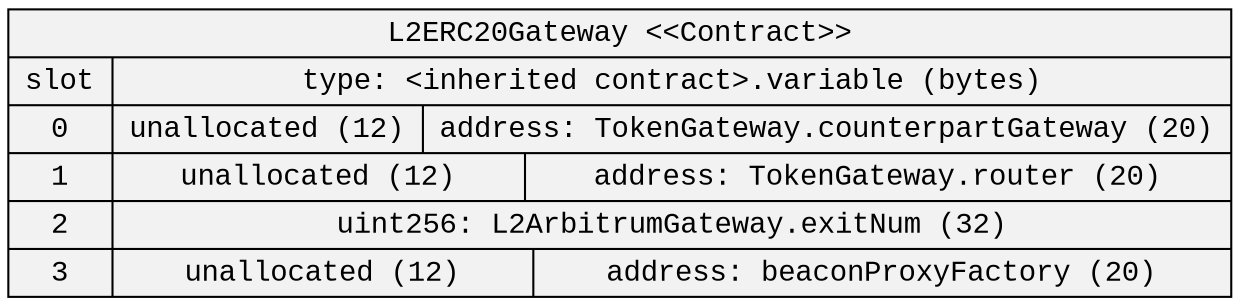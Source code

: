 
digraph StorageDiagram {
rankdir=LR
arrowhead=open
bgcolor="white"
edge [color="black"]
node [shape=record, style=filled, color="black", fillcolor="gray95", fontcolor="black", fontname="Courier New"]
1 [label="L2ERC20Gateway \<\<Contract\>\>\n | {{ slot | 0 | 1 | 2 | 3} | { type: \<inherited contract\>.variable (bytes) | {  unallocated (12)  |  address: TokenGateway.counterpartGateway (20) } | {  unallocated (12)  |  address: TokenGateway.router (20) } | {  uint256: L2ArbitrumGateway.exitNum (32) } | {  unallocated (12)  |  address: beaconProxyFactory (20) }}}"]

}